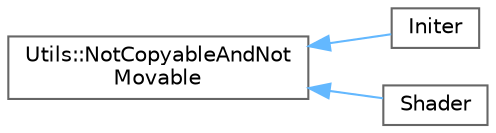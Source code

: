 digraph "Graphical Class Hierarchy"
{
 // LATEX_PDF_SIZE
  bgcolor="transparent";
  edge [fontname=Helvetica,fontsize=10,labelfontname=Helvetica,labelfontsize=10];
  node [fontname=Helvetica,fontsize=10,shape=box,height=0.2,width=0.4];
  rankdir="LR";
  Node0 [id="Node000000",label="Utils::NotCopyableAndNot\lMovable",height=0.2,width=0.4,color="grey40", fillcolor="white", style="filled",URL="$class_utils_1_1_not_copyable_and_not_movable.html",tooltip=" "];
  Node0 -> Node1 [id="edge42_Node000000_Node000001",dir="back",color="steelblue1",style="solid",tooltip=" "];
  Node1 [id="Node000001",label="Initer",height=0.2,width=0.4,color="grey40", fillcolor="white", style="filled",URL="$class_initer.html",tooltip=" "];
  Node0 -> Node2 [id="edge43_Node000000_Node000002",dir="back",color="steelblue1",style="solid",tooltip=" "];
  Node2 [id="Node000002",label="Shader",height=0.2,width=0.4,color="grey40", fillcolor="white", style="filled",URL="$class_shader.html",tooltip=" "];
}
